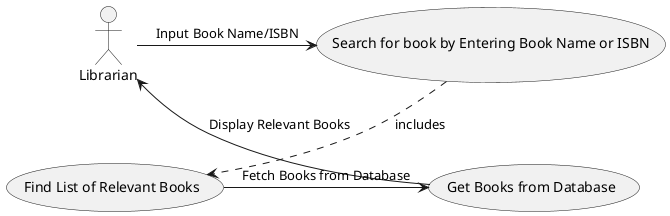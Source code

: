 @startuml
actor Librarian as Init

(Search for book by Entering Book Name or ISBN) as enterData
(Find List of Relevant Books) as revBooks
(Get Books from Database) as List

Init -> enterData : Input Book Name/ISBN
enterData ..> revBooks : includes
List --> Init : Display Relevant Books
revBooks -> List : Fetch Books from Database



@enduml

